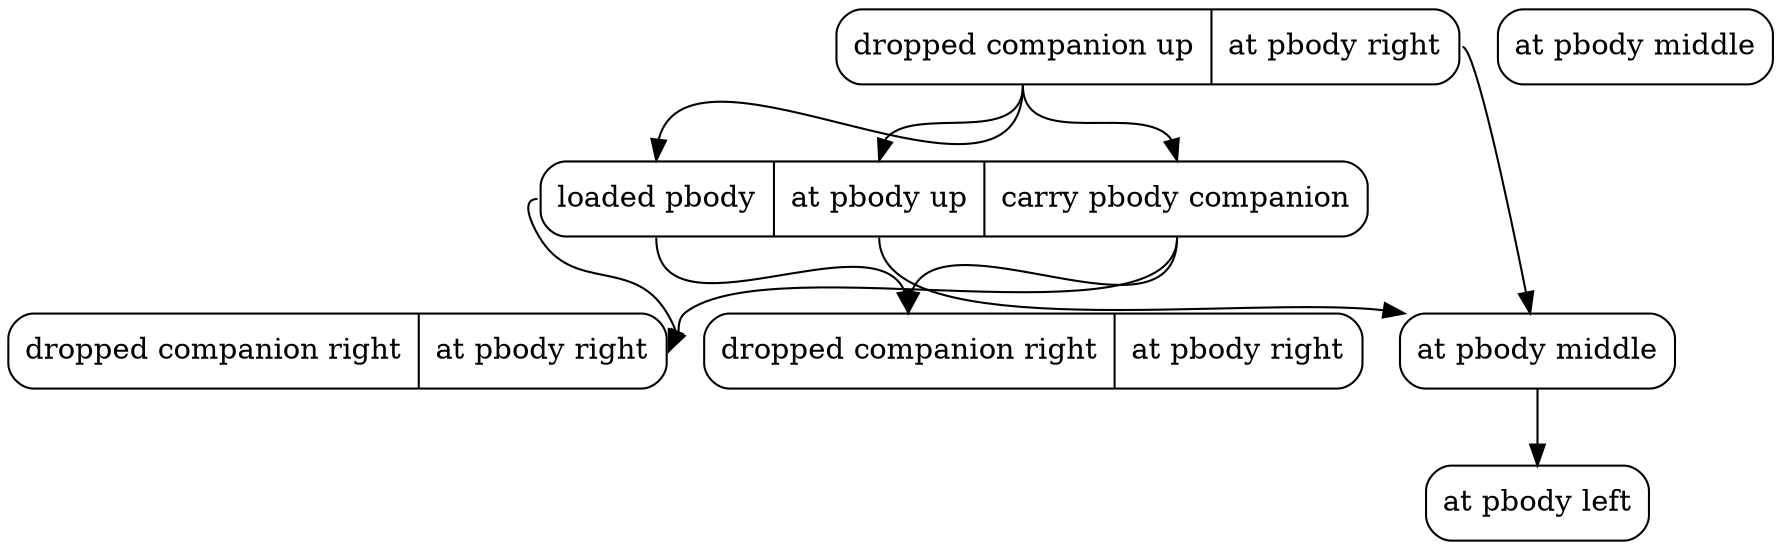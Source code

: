 digraph Tree {
	node [shape=Mrecord];
	 edge [style=solid, color=black];
struct0 [label="<droppedcompanionup> dropped companion up|<atpbodyright> at pbody right"];
struct1 [label="<loadedpbody> loaded pbody|<atpbodyup> at pbody up|<carrypbodycompanion> carry pbody companion"];
struct2 [label="<droppedcompanionright> dropped companion right|<atpbodyright> at pbody right"];
struct3 [label="<atpbodyleft> at pbody left"];
struct4 [label="<droppedcompanionright> dropped companion right|<atpbodyright> at pbody right"];
struct5 [label="<atpbodymiddle> at pbody middle"];
struct6 [label="<atpbodymiddle> at pbody middle"];
struct0:droppedcompanionup -> struct1:loadedpbody;
struct0:droppedcompanionup -> struct1:atpbodyup;
struct0:droppedcompanionup -> struct1:carrypbodycompanion;
struct1:loadedpbody -> struct2:droppedcompanionright;
struct1:loadedpbody -> struct4:atpbodyright;
struct5:atpbodymiddle -> struct3:atpbodyleft;
struct1:carrypbodycompanion -> struct2:droppedcompanionright;
struct1:carrypbodycompanion -> struct4:atpbodyright;
struct1:atpbodyup -> struct5:atpbodymiddle;
struct0:atpbodyright -> struct5:atpbodymiddle;
}

